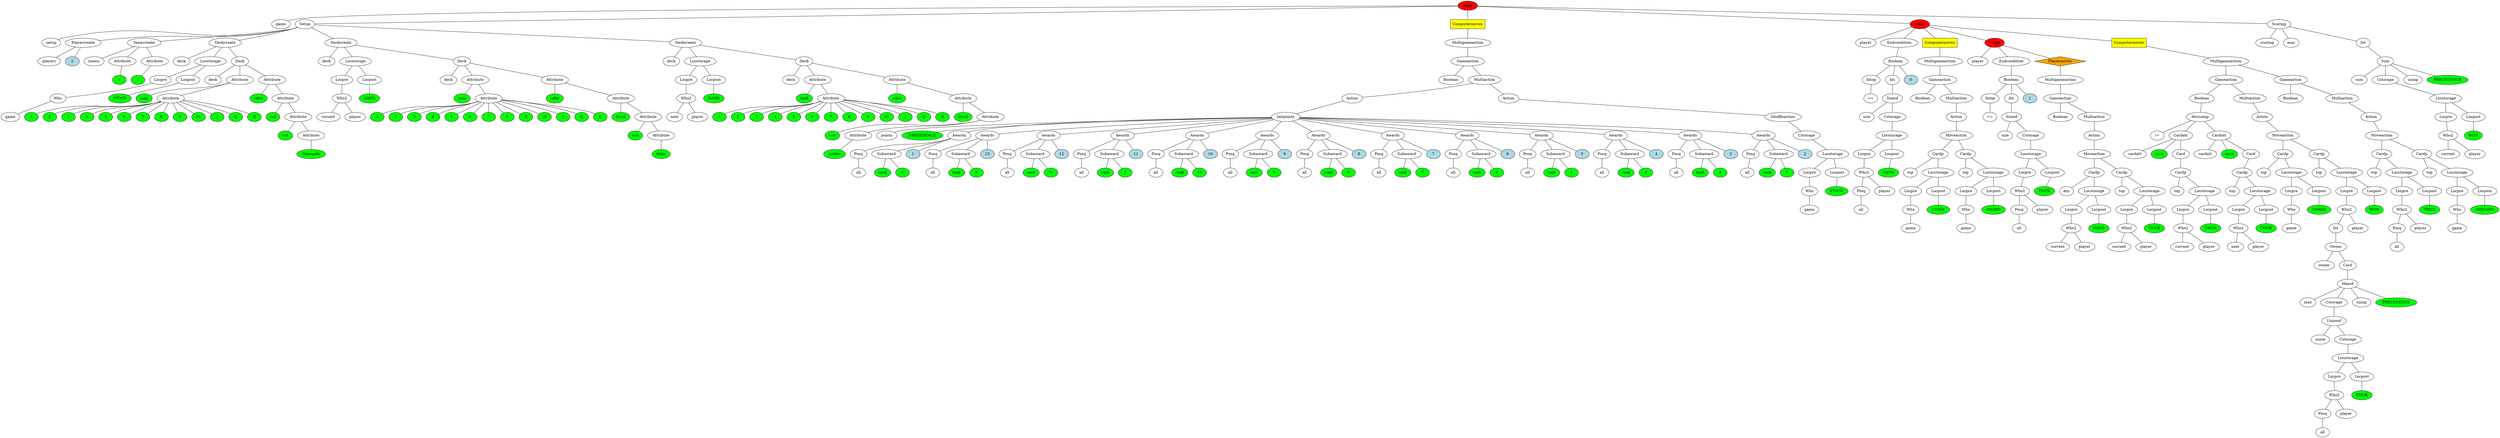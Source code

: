 graph tree{NODE0 [label="Stage" style=filled fillcolor="red"]
NODE0_1 [label="game"]
NODE0 -- NODE0_1
NODE0_2 [label="Setup" ]
NODE0_2_1 [label="setup"]
NODE0_2 -- NODE0_2_1
NODE0_2_2 [label="Playercreate" ]
NODE0_2_2_2 [label="players"]
NODE0_2_2 -- NODE0_2_2_2
NODE0_2_2_3 [label="2" style=filled fillcolor="lightblue"]
NODE0_2_2 -- NODE0_2_2_3
NODE0_2 -- NODE0_2_2
NODE0_2_4 [label="Teamcreate" ]
NODE0_2_4_1 [label="teams"]
NODE0_2_4 -- NODE0_2_4_1
NODE0_2_4_2 [label="Attribute" ]
NODE0_2_4_2_1 [fillcolor="green" style=filled label="0"]
NODE0_2_4_2 -- NODE0_2_4_2_1
NODE0_2_4 -- NODE0_2_4_2
NODE0_2_4_3 [label="Attribute" ]
NODE0_2_4_3_1 [fillcolor="green" style=filled label="1"]
NODE0_2_4_3 -- NODE0_2_4_3_1
NODE0_2_4 -- NODE0_2_4_3
NODE0_2 -- NODE0_2_4
NODE0_2_6 [label="Deckcreate" ]
NODE0_2_6_2 [label="deck"]
NODE0_2_6 -- NODE0_2_6_2
NODE0_2_6_3 [label="Locstorage" ]
NODE0_2_6_3_1 [label="Locpre" ]
NODE0_2_6_3_1_0 [label="Who" ]
NODE0_2_6_3_1_0_0 [label="game"]
NODE0_2_6_3_1_0 -- NODE0_2_6_3_1_0_0
NODE0_2_6_3_1 -- NODE0_2_6_3_1_0
NODE0_2_6_3 -- NODE0_2_6_3_1
NODE0_2_6_3_3 [label="Locpost" ]
NODE0_2_6_3_3_0 [fillcolor="green" style=filled label="STOCK"]
NODE0_2_6_3_3 -- NODE0_2_6_3_3_0
NODE0_2_6_3 -- NODE0_2_6_3_3
NODE0_2_6 -- NODE0_2_6_3
NODE0_2_6_4 [label="Deck" ]
NODE0_2_6_4_1 [label="deck"]
NODE0_2_6_4 -- NODE0_2_6_4_1
NODE0_2_6_4_2 [label="Attribute" ]
NODE0_2_6_4_2_1 [fillcolor="green" style=filled label="rank"]
NODE0_2_6_4_2 -- NODE0_2_6_4_2_1
NODE0_2_6_4_2_2 [label="Attribute" ]
NODE0_2_6_4_2_2_1 [fillcolor="green" style=filled label="A"]
NODE0_2_6_4_2_2 -- NODE0_2_6_4_2_2_1
NODE0_2_6_4_2_2_3 [fillcolor="green" style=filled label="2"]
NODE0_2_6_4_2_2 -- NODE0_2_6_4_2_2_3
NODE0_2_6_4_2_2_5 [fillcolor="green" style=filled label="3"]
NODE0_2_6_4_2_2 -- NODE0_2_6_4_2_2_5
NODE0_2_6_4_2_2_7 [fillcolor="green" style=filled label="4"]
NODE0_2_6_4_2_2 -- NODE0_2_6_4_2_2_7
NODE0_2_6_4_2_2_9 [fillcolor="green" style=filled label="5"]
NODE0_2_6_4_2_2 -- NODE0_2_6_4_2_2_9
NODE0_2_6_4_2_2_11 [fillcolor="green" style=filled label="6"]
NODE0_2_6_4_2_2 -- NODE0_2_6_4_2_2_11
NODE0_2_6_4_2_2_13 [fillcolor="green" style=filled label="7"]
NODE0_2_6_4_2_2 -- NODE0_2_6_4_2_2_13
NODE0_2_6_4_2_2_15 [fillcolor="green" style=filled label="8"]
NODE0_2_6_4_2_2 -- NODE0_2_6_4_2_2_15
NODE0_2_6_4_2_2_17 [fillcolor="green" style=filled label="9"]
NODE0_2_6_4_2_2 -- NODE0_2_6_4_2_2_17
NODE0_2_6_4_2_2_19 [fillcolor="green" style=filled label="10"]
NODE0_2_6_4_2_2 -- NODE0_2_6_4_2_2_19
NODE0_2_6_4_2_2_21 [fillcolor="green" style=filled label="J"]
NODE0_2_6_4_2_2 -- NODE0_2_6_4_2_2_21
NODE0_2_6_4_2_2_23 [fillcolor="green" style=filled label="Q"]
NODE0_2_6_4_2_2 -- NODE0_2_6_4_2_2_23
NODE0_2_6_4_2_2_25 [fillcolor="green" style=filled label="K"]
NODE0_2_6_4_2_2 -- NODE0_2_6_4_2_2_25
NODE0_2_6_4_2 -- NODE0_2_6_4_2_2
NODE0_2_6_4 -- NODE0_2_6_4_2
NODE0_2_6_4_3 [label="Attribute" ]
NODE0_2_6_4_3_1 [fillcolor="green" style=filled label="color"]
NODE0_2_6_4_3 -- NODE0_2_6_4_3_1
NODE0_2_6_4_3_2 [label="Attribute" ]
NODE0_2_6_4_3_2_1 [fillcolor="green" style=filled label="red"]
NODE0_2_6_4_3_2 -- NODE0_2_6_4_3_2_1
NODE0_2_6_4_3_2_2 [label="Attribute" ]
NODE0_2_6_4_3_2_2_1 [fillcolor="green" style=filled label="suit"]
NODE0_2_6_4_3_2_2 -- NODE0_2_6_4_3_2_2_1
NODE0_2_6_4_3_2_2_2 [label="Attribute" ]
NODE0_2_6_4_3_2_2_2_1 [fillcolor="green" style=filled label="diamonds"]
NODE0_2_6_4_3_2_2_2 -- NODE0_2_6_4_3_2_2_2_1
NODE0_2_6_4_3_2_2 -- NODE0_2_6_4_3_2_2_2
NODE0_2_6_4_3_2 -- NODE0_2_6_4_3_2_2
NODE0_2_6_4_3 -- NODE0_2_6_4_3_2
NODE0_2_6_4 -- NODE0_2_6_4_3
NODE0_2_6 -- NODE0_2_6_4
NODE0_2 -- NODE0_2_6
NODE0_2_7 [label="Deckcreate" ]
NODE0_2_7_2 [label="deck"]
NODE0_2_7 -- NODE0_2_7_2
NODE0_2_7_3 [label="Locstorage" ]
NODE0_2_7_3_1 [label="Locpre" ]
NODE0_2_7_3_1_0 [label="Who2" ]
NODE0_2_7_3_1_0_1 [label="current"]
NODE0_2_7_3_1_0 -- NODE0_2_7_3_1_0_1
NODE0_2_7_3_1_0_2 [label="player"]
NODE0_2_7_3_1_0 -- NODE0_2_7_3_1_0_2
NODE0_2_7_3_1 -- NODE0_2_7_3_1_0
NODE0_2_7_3 -- NODE0_2_7_3_1
NODE0_2_7_3_3 [label="Locpost" ]
NODE0_2_7_3_3_0 [fillcolor="green" style=filled label="HAND"]
NODE0_2_7_3_3 -- NODE0_2_7_3_3_0
NODE0_2_7_3 -- NODE0_2_7_3_3
NODE0_2_7 -- NODE0_2_7_3
NODE0_2_7_4 [label="Deck" ]
NODE0_2_7_4_1 [label="deck"]
NODE0_2_7_4 -- NODE0_2_7_4_1
NODE0_2_7_4_2 [label="Attribute" ]
NODE0_2_7_4_2_1 [fillcolor="green" style=filled label="rank"]
NODE0_2_7_4_2 -- NODE0_2_7_4_2_1
NODE0_2_7_4_2_2 [label="Attribute" ]
NODE0_2_7_4_2_2_1 [fillcolor="green" style=filled label="A"]
NODE0_2_7_4_2_2 -- NODE0_2_7_4_2_2_1
NODE0_2_7_4_2_2_3 [fillcolor="green" style=filled label="2"]
NODE0_2_7_4_2_2 -- NODE0_2_7_4_2_2_3
NODE0_2_7_4_2_2_5 [fillcolor="green" style=filled label="3"]
NODE0_2_7_4_2_2 -- NODE0_2_7_4_2_2_5
NODE0_2_7_4_2_2_7 [fillcolor="green" style=filled label="4"]
NODE0_2_7_4_2_2 -- NODE0_2_7_4_2_2_7
NODE0_2_7_4_2_2_9 [fillcolor="green" style=filled label="5"]
NODE0_2_7_4_2_2 -- NODE0_2_7_4_2_2_9
NODE0_2_7_4_2_2_11 [fillcolor="green" style=filled label="6"]
NODE0_2_7_4_2_2 -- NODE0_2_7_4_2_2_11
NODE0_2_7_4_2_2_13 [fillcolor="green" style=filled label="7"]
NODE0_2_7_4_2_2 -- NODE0_2_7_4_2_2_13
NODE0_2_7_4_2_2_15 [fillcolor="green" style=filled label="8"]
NODE0_2_7_4_2_2 -- NODE0_2_7_4_2_2_15
NODE0_2_7_4_2_2_17 [fillcolor="green" style=filled label="9"]
NODE0_2_7_4_2_2 -- NODE0_2_7_4_2_2_17
NODE0_2_7_4_2_2_19 [fillcolor="green" style=filled label="10"]
NODE0_2_7_4_2_2 -- NODE0_2_7_4_2_2_19
NODE0_2_7_4_2_2_21 [fillcolor="green" style=filled label="J"]
NODE0_2_7_4_2_2 -- NODE0_2_7_4_2_2_21
NODE0_2_7_4_2_2_23 [fillcolor="green" style=filled label="Q"]
NODE0_2_7_4_2_2 -- NODE0_2_7_4_2_2_23
NODE0_2_7_4_2_2_25 [fillcolor="green" style=filled label="K"]
NODE0_2_7_4_2_2 -- NODE0_2_7_4_2_2_25
NODE0_2_7_4_2 -- NODE0_2_7_4_2_2
NODE0_2_7_4 -- NODE0_2_7_4_2
NODE0_2_7_4_3 [label="Attribute" ]
NODE0_2_7_4_3_1 [fillcolor="green" style=filled label="color"]
NODE0_2_7_4_3 -- NODE0_2_7_4_3_1
NODE0_2_7_4_3_2 [label="Attribute" ]
NODE0_2_7_4_3_2_1 [fillcolor="green" style=filled label="black"]
NODE0_2_7_4_3_2 -- NODE0_2_7_4_3_2_1
NODE0_2_7_4_3_2_2 [label="Attribute" ]
NODE0_2_7_4_3_2_2_1 [fillcolor="green" style=filled label="suit"]
NODE0_2_7_4_3_2_2 -- NODE0_2_7_4_3_2_2_1
NODE0_2_7_4_3_2_2_2 [label="Attribute" ]
NODE0_2_7_4_3_2_2_2_1 [fillcolor="green" style=filled label="clubs"]
NODE0_2_7_4_3_2_2_2 -- NODE0_2_7_4_3_2_2_2_1
NODE0_2_7_4_3_2_2 -- NODE0_2_7_4_3_2_2_2
NODE0_2_7_4_3_2 -- NODE0_2_7_4_3_2_2
NODE0_2_7_4_3 -- NODE0_2_7_4_3_2
NODE0_2_7_4 -- NODE0_2_7_4_3
NODE0_2_7 -- NODE0_2_7_4
NODE0_2 -- NODE0_2_7
NODE0_2_8 [label="Deckcreate" ]
NODE0_2_8_2 [label="deck"]
NODE0_2_8 -- NODE0_2_8_2
NODE0_2_8_3 [label="Locstorage" ]
NODE0_2_8_3_1 [label="Locpre" ]
NODE0_2_8_3_1_0 [label="Who2" ]
NODE0_2_8_3_1_0_1 [label="next"]
NODE0_2_8_3_1_0 -- NODE0_2_8_3_1_0_1
NODE0_2_8_3_1_0_2 [label="player"]
NODE0_2_8_3_1_0 -- NODE0_2_8_3_1_0_2
NODE0_2_8_3_1 -- NODE0_2_8_3_1_0
NODE0_2_8_3 -- NODE0_2_8_3_1
NODE0_2_8_3_3 [label="Locpost" ]
NODE0_2_8_3_3_0 [fillcolor="green" style=filled label="HAND"]
NODE0_2_8_3_3 -- NODE0_2_8_3_3_0
NODE0_2_8_3 -- NODE0_2_8_3_3
NODE0_2_8 -- NODE0_2_8_3
NODE0_2_8_4 [label="Deck" ]
NODE0_2_8_4_1 [label="deck"]
NODE0_2_8_4 -- NODE0_2_8_4_1
NODE0_2_8_4_2 [label="Attribute" ]
NODE0_2_8_4_2_1 [fillcolor="green" style=filled label="rank"]
NODE0_2_8_4_2 -- NODE0_2_8_4_2_1
NODE0_2_8_4_2_2 [label="Attribute" ]
NODE0_2_8_4_2_2_1 [fillcolor="green" style=filled label="A"]
NODE0_2_8_4_2_2 -- NODE0_2_8_4_2_2_1
NODE0_2_8_4_2_2_3 [fillcolor="green" style=filled label="2"]
NODE0_2_8_4_2_2 -- NODE0_2_8_4_2_2_3
NODE0_2_8_4_2_2_5 [fillcolor="green" style=filled label="3"]
NODE0_2_8_4_2_2 -- NODE0_2_8_4_2_2_5
NODE0_2_8_4_2_2_7 [fillcolor="green" style=filled label="4"]
NODE0_2_8_4_2_2 -- NODE0_2_8_4_2_2_7
NODE0_2_8_4_2_2_9 [fillcolor="green" style=filled label="5"]
NODE0_2_8_4_2_2 -- NODE0_2_8_4_2_2_9
NODE0_2_8_4_2_2_11 [fillcolor="green" style=filled label="6"]
NODE0_2_8_4_2_2 -- NODE0_2_8_4_2_2_11
NODE0_2_8_4_2_2_13 [fillcolor="green" style=filled label="7"]
NODE0_2_8_4_2_2 -- NODE0_2_8_4_2_2_13
NODE0_2_8_4_2_2_15 [fillcolor="green" style=filled label="8"]
NODE0_2_8_4_2_2 -- NODE0_2_8_4_2_2_15
NODE0_2_8_4_2_2_17 [fillcolor="green" style=filled label="9"]
NODE0_2_8_4_2_2 -- NODE0_2_8_4_2_2_17
NODE0_2_8_4_2_2_19 [fillcolor="green" style=filled label="10"]
NODE0_2_8_4_2_2 -- NODE0_2_8_4_2_2_19
NODE0_2_8_4_2_2_21 [fillcolor="green" style=filled label="J"]
NODE0_2_8_4_2_2 -- NODE0_2_8_4_2_2_21
NODE0_2_8_4_2_2_23 [fillcolor="green" style=filled label="Q"]
NODE0_2_8_4_2_2 -- NODE0_2_8_4_2_2_23
NODE0_2_8_4_2_2_25 [fillcolor="green" style=filled label="K"]
NODE0_2_8_4_2_2 -- NODE0_2_8_4_2_2_25
NODE0_2_8_4_2 -- NODE0_2_8_4_2_2
NODE0_2_8_4 -- NODE0_2_8_4_2
NODE0_2_8_4_3 [label="Attribute" ]
NODE0_2_8_4_3_1 [fillcolor="green" style=filled label="color"]
NODE0_2_8_4_3 -- NODE0_2_8_4_3_1
NODE0_2_8_4_3_2 [label="Attribute" ]
NODE0_2_8_4_3_2_1 [fillcolor="green" style=filled label="black"]
NODE0_2_8_4_3_2 -- NODE0_2_8_4_3_2_1
NODE0_2_8_4_3_2_2 [label="Attribute" ]
NODE0_2_8_4_3_2_2_1 [fillcolor="green" style=filled label="suit"]
NODE0_2_8_4_3_2_2 -- NODE0_2_8_4_3_2_2_1
NODE0_2_8_4_3_2_2_2 [label="Attribute" ]
NODE0_2_8_4_3_2_2_2_1 [fillcolor="green" style=filled label="spades"]
NODE0_2_8_4_3_2_2_2 -- NODE0_2_8_4_3_2_2_2_1
NODE0_2_8_4_3_2_2 -- NODE0_2_8_4_3_2_2_2
NODE0_2_8_4_3_2 -- NODE0_2_8_4_3_2_2
NODE0_2_8_4_3 -- NODE0_2_8_4_3_2
NODE0_2_8_4 -- NODE0_2_8_4_3
NODE0_2_8 -- NODE0_2_8_4
NODE0_2 -- NODE0_2_8
NODE0 -- NODE0_2
NODE0_3 [label="Computermoves"  style=filled shape=box fillcolor="yellow"]
NODE0_3_2 [label="Multigameaction" ]
NODE0_3_2_0 [label="Gameaction" ]
NODE0_3_2_0_1 [label="Boolean" ]
NODE0_3_2_0 -- NODE0_3_2_0_1
NODE0_3_2_0_2 [label="Multiaction" ]
NODE0_3_2_0_2_0 [label="Action" ]
NODE0_3_2_0_2_0_1 [label="Initpoints" ]
NODE0_3_2_0_2_0_1_1 [label="points"]
NODE0_3_2_0_2_0_1 -- NODE0_3_2_0_2_0_1_1
NODE0_3_2_0_2_0_1_2 [fillcolor="green" style=filled label="PRECEDENCE"]
NODE0_3_2_0_2_0_1 -- NODE0_3_2_0_2_0_1_2
NODE0_3_2_0_2_0_1_4 [label="Awards" ]
NODE0_3_2_0_2_0_1_4_1 [label="Posq" ]
NODE0_3_2_0_2_0_1_4_1_0 [label="all"]
NODE0_3_2_0_2_0_1_4_1 -- NODE0_3_2_0_2_0_1_4_1_0
NODE0_3_2_0_2_0_1_4 -- NODE0_3_2_0_2_0_1_4_1
NODE0_3_2_0_2_0_1_4_2 [label="Subaward" ]
NODE0_3_2_0_2_0_1_4_2_1 [fillcolor="green" style=filled label="rank"]
NODE0_3_2_0_2_0_1_4_2 -- NODE0_3_2_0_2_0_1_4_2_1
NODE0_3_2_0_2_0_1_4_2_3 [fillcolor="green" style=filled label="A"]
NODE0_3_2_0_2_0_1_4_2 -- NODE0_3_2_0_2_0_1_4_2_3
NODE0_3_2_0_2_0_1_4 -- NODE0_3_2_0_2_0_1_4_2
NODE0_3_2_0_2_0_1_4_3 [label="1" style=filled fillcolor="lightblue"]
NODE0_3_2_0_2_0_1_4 -- NODE0_3_2_0_2_0_1_4_3
NODE0_3_2_0_2_0_1 -- NODE0_3_2_0_2_0_1_4
NODE0_3_2_0_2_0_1_5 [label="Awards" ]
NODE0_3_2_0_2_0_1_5_1 [label="Posq" ]
NODE0_3_2_0_2_0_1_5_1_0 [label="all"]
NODE0_3_2_0_2_0_1_5_1 -- NODE0_3_2_0_2_0_1_5_1_0
NODE0_3_2_0_2_0_1_5 -- NODE0_3_2_0_2_0_1_5_1
NODE0_3_2_0_2_0_1_5_2 [label="Subaward" ]
NODE0_3_2_0_2_0_1_5_2_1 [fillcolor="green" style=filled label="rank"]
NODE0_3_2_0_2_0_1_5_2 -- NODE0_3_2_0_2_0_1_5_2_1
NODE0_3_2_0_2_0_1_5_2_3 [fillcolor="green" style=filled label="K"]
NODE0_3_2_0_2_0_1_5_2 -- NODE0_3_2_0_2_0_1_5_2_3
NODE0_3_2_0_2_0_1_5 -- NODE0_3_2_0_2_0_1_5_2
NODE0_3_2_0_2_0_1_5_3 [label="13" style=filled fillcolor="lightblue"]
NODE0_3_2_0_2_0_1_5 -- NODE0_3_2_0_2_0_1_5_3
NODE0_3_2_0_2_0_1 -- NODE0_3_2_0_2_0_1_5
NODE0_3_2_0_2_0_1_6 [label="Awards" ]
NODE0_3_2_0_2_0_1_6_1 [label="Posq" ]
NODE0_3_2_0_2_0_1_6_1_0 [label="all"]
NODE0_3_2_0_2_0_1_6_1 -- NODE0_3_2_0_2_0_1_6_1_0
NODE0_3_2_0_2_0_1_6 -- NODE0_3_2_0_2_0_1_6_1
NODE0_3_2_0_2_0_1_6_2 [label="Subaward" ]
NODE0_3_2_0_2_0_1_6_2_1 [fillcolor="green" style=filled label="rank"]
NODE0_3_2_0_2_0_1_6_2 -- NODE0_3_2_0_2_0_1_6_2_1
NODE0_3_2_0_2_0_1_6_2_3 [fillcolor="green" style=filled label="Q"]
NODE0_3_2_0_2_0_1_6_2 -- NODE0_3_2_0_2_0_1_6_2_3
NODE0_3_2_0_2_0_1_6 -- NODE0_3_2_0_2_0_1_6_2
NODE0_3_2_0_2_0_1_6_3 [label="12" style=filled fillcolor="lightblue"]
NODE0_3_2_0_2_0_1_6 -- NODE0_3_2_0_2_0_1_6_3
NODE0_3_2_0_2_0_1 -- NODE0_3_2_0_2_0_1_6
NODE0_3_2_0_2_0_1_7 [label="Awards" ]
NODE0_3_2_0_2_0_1_7_1 [label="Posq" ]
NODE0_3_2_0_2_0_1_7_1_0 [label="all"]
NODE0_3_2_0_2_0_1_7_1 -- NODE0_3_2_0_2_0_1_7_1_0
NODE0_3_2_0_2_0_1_7 -- NODE0_3_2_0_2_0_1_7_1
NODE0_3_2_0_2_0_1_7_2 [label="Subaward" ]
NODE0_3_2_0_2_0_1_7_2_1 [fillcolor="green" style=filled label="rank"]
NODE0_3_2_0_2_0_1_7_2 -- NODE0_3_2_0_2_0_1_7_2_1
NODE0_3_2_0_2_0_1_7_2_3 [fillcolor="green" style=filled label="J"]
NODE0_3_2_0_2_0_1_7_2 -- NODE0_3_2_0_2_0_1_7_2_3
NODE0_3_2_0_2_0_1_7 -- NODE0_3_2_0_2_0_1_7_2
NODE0_3_2_0_2_0_1_7_3 [label="11" style=filled fillcolor="lightblue"]
NODE0_3_2_0_2_0_1_7 -- NODE0_3_2_0_2_0_1_7_3
NODE0_3_2_0_2_0_1 -- NODE0_3_2_0_2_0_1_7
NODE0_3_2_0_2_0_1_8 [label="Awards" ]
NODE0_3_2_0_2_0_1_8_1 [label="Posq" ]
NODE0_3_2_0_2_0_1_8_1_0 [label="all"]
NODE0_3_2_0_2_0_1_8_1 -- NODE0_3_2_0_2_0_1_8_1_0
NODE0_3_2_0_2_0_1_8 -- NODE0_3_2_0_2_0_1_8_1
NODE0_3_2_0_2_0_1_8_2 [label="Subaward" ]
NODE0_3_2_0_2_0_1_8_2_1 [fillcolor="green" style=filled label="rank"]
NODE0_3_2_0_2_0_1_8_2 -- NODE0_3_2_0_2_0_1_8_2_1
NODE0_3_2_0_2_0_1_8_2_3 [fillcolor="green" style=filled label="10"]
NODE0_3_2_0_2_0_1_8_2 -- NODE0_3_2_0_2_0_1_8_2_3
NODE0_3_2_0_2_0_1_8 -- NODE0_3_2_0_2_0_1_8_2
NODE0_3_2_0_2_0_1_8_3 [label="10" style=filled fillcolor="lightblue"]
NODE0_3_2_0_2_0_1_8 -- NODE0_3_2_0_2_0_1_8_3
NODE0_3_2_0_2_0_1 -- NODE0_3_2_0_2_0_1_8
NODE0_3_2_0_2_0_1_9 [label="Awards" ]
NODE0_3_2_0_2_0_1_9_1 [label="Posq" ]
NODE0_3_2_0_2_0_1_9_1_0 [label="all"]
NODE0_3_2_0_2_0_1_9_1 -- NODE0_3_2_0_2_0_1_9_1_0
NODE0_3_2_0_2_0_1_9 -- NODE0_3_2_0_2_0_1_9_1
NODE0_3_2_0_2_0_1_9_2 [label="Subaward" ]
NODE0_3_2_0_2_0_1_9_2_1 [fillcolor="green" style=filled label="rank"]
NODE0_3_2_0_2_0_1_9_2 -- NODE0_3_2_0_2_0_1_9_2_1
NODE0_3_2_0_2_0_1_9_2_3 [fillcolor="green" style=filled label="9"]
NODE0_3_2_0_2_0_1_9_2 -- NODE0_3_2_0_2_0_1_9_2_3
NODE0_3_2_0_2_0_1_9 -- NODE0_3_2_0_2_0_1_9_2
NODE0_3_2_0_2_0_1_9_3 [label="9" style=filled fillcolor="lightblue"]
NODE0_3_2_0_2_0_1_9 -- NODE0_3_2_0_2_0_1_9_3
NODE0_3_2_0_2_0_1 -- NODE0_3_2_0_2_0_1_9
NODE0_3_2_0_2_0_1_10 [label="Awards" ]
NODE0_3_2_0_2_0_1_10_1 [label="Posq" ]
NODE0_3_2_0_2_0_1_10_1_0 [label="all"]
NODE0_3_2_0_2_0_1_10_1 -- NODE0_3_2_0_2_0_1_10_1_0
NODE0_3_2_0_2_0_1_10 -- NODE0_3_2_0_2_0_1_10_1
NODE0_3_2_0_2_0_1_10_2 [label="Subaward" ]
NODE0_3_2_0_2_0_1_10_2_1 [fillcolor="green" style=filled label="rank"]
NODE0_3_2_0_2_0_1_10_2 -- NODE0_3_2_0_2_0_1_10_2_1
NODE0_3_2_0_2_0_1_10_2_3 [fillcolor="green" style=filled label="8"]
NODE0_3_2_0_2_0_1_10_2 -- NODE0_3_2_0_2_0_1_10_2_3
NODE0_3_2_0_2_0_1_10 -- NODE0_3_2_0_2_0_1_10_2
NODE0_3_2_0_2_0_1_10_3 [label="8" style=filled fillcolor="lightblue"]
NODE0_3_2_0_2_0_1_10 -- NODE0_3_2_0_2_0_1_10_3
NODE0_3_2_0_2_0_1 -- NODE0_3_2_0_2_0_1_10
NODE0_3_2_0_2_0_1_11 [label="Awards" ]
NODE0_3_2_0_2_0_1_11_1 [label="Posq" ]
NODE0_3_2_0_2_0_1_11_1_0 [label="all"]
NODE0_3_2_0_2_0_1_11_1 -- NODE0_3_2_0_2_0_1_11_1_0
NODE0_3_2_0_2_0_1_11 -- NODE0_3_2_0_2_0_1_11_1
NODE0_3_2_0_2_0_1_11_2 [label="Subaward" ]
NODE0_3_2_0_2_0_1_11_2_1 [fillcolor="green" style=filled label="rank"]
NODE0_3_2_0_2_0_1_11_2 -- NODE0_3_2_0_2_0_1_11_2_1
NODE0_3_2_0_2_0_1_11_2_3 [fillcolor="green" style=filled label="7"]
NODE0_3_2_0_2_0_1_11_2 -- NODE0_3_2_0_2_0_1_11_2_3
NODE0_3_2_0_2_0_1_11 -- NODE0_3_2_0_2_0_1_11_2
NODE0_3_2_0_2_0_1_11_3 [label="7" style=filled fillcolor="lightblue"]
NODE0_3_2_0_2_0_1_11 -- NODE0_3_2_0_2_0_1_11_3
NODE0_3_2_0_2_0_1 -- NODE0_3_2_0_2_0_1_11
NODE0_3_2_0_2_0_1_12 [label="Awards" ]
NODE0_3_2_0_2_0_1_12_1 [label="Posq" ]
NODE0_3_2_0_2_0_1_12_1_0 [label="all"]
NODE0_3_2_0_2_0_1_12_1 -- NODE0_3_2_0_2_0_1_12_1_0
NODE0_3_2_0_2_0_1_12 -- NODE0_3_2_0_2_0_1_12_1
NODE0_3_2_0_2_0_1_12_2 [label="Subaward" ]
NODE0_3_2_0_2_0_1_12_2_1 [fillcolor="green" style=filled label="rank"]
NODE0_3_2_0_2_0_1_12_2 -- NODE0_3_2_0_2_0_1_12_2_1
NODE0_3_2_0_2_0_1_12_2_3 [fillcolor="green" style=filled label="6"]
NODE0_3_2_0_2_0_1_12_2 -- NODE0_3_2_0_2_0_1_12_2_3
NODE0_3_2_0_2_0_1_12 -- NODE0_3_2_0_2_0_1_12_2
NODE0_3_2_0_2_0_1_12_3 [label="6" style=filled fillcolor="lightblue"]
NODE0_3_2_0_2_0_1_12 -- NODE0_3_2_0_2_0_1_12_3
NODE0_3_2_0_2_0_1 -- NODE0_3_2_0_2_0_1_12
NODE0_3_2_0_2_0_1_13 [label="Awards" ]
NODE0_3_2_0_2_0_1_13_1 [label="Posq" ]
NODE0_3_2_0_2_0_1_13_1_0 [label="all"]
NODE0_3_2_0_2_0_1_13_1 -- NODE0_3_2_0_2_0_1_13_1_0
NODE0_3_2_0_2_0_1_13 -- NODE0_3_2_0_2_0_1_13_1
NODE0_3_2_0_2_0_1_13_2 [label="Subaward" ]
NODE0_3_2_0_2_0_1_13_2_1 [fillcolor="green" style=filled label="rank"]
NODE0_3_2_0_2_0_1_13_2 -- NODE0_3_2_0_2_0_1_13_2_1
NODE0_3_2_0_2_0_1_13_2_3 [fillcolor="green" style=filled label="5"]
NODE0_3_2_0_2_0_1_13_2 -- NODE0_3_2_0_2_0_1_13_2_3
NODE0_3_2_0_2_0_1_13 -- NODE0_3_2_0_2_0_1_13_2
NODE0_3_2_0_2_0_1_13_3 [label="5" style=filled fillcolor="lightblue"]
NODE0_3_2_0_2_0_1_13 -- NODE0_3_2_0_2_0_1_13_3
NODE0_3_2_0_2_0_1 -- NODE0_3_2_0_2_0_1_13
NODE0_3_2_0_2_0_1_14 [label="Awards" ]
NODE0_3_2_0_2_0_1_14_1 [label="Posq" ]
NODE0_3_2_0_2_0_1_14_1_0 [label="all"]
NODE0_3_2_0_2_0_1_14_1 -- NODE0_3_2_0_2_0_1_14_1_0
NODE0_3_2_0_2_0_1_14 -- NODE0_3_2_0_2_0_1_14_1
NODE0_3_2_0_2_0_1_14_2 [label="Subaward" ]
NODE0_3_2_0_2_0_1_14_2_1 [fillcolor="green" style=filled label="rank"]
NODE0_3_2_0_2_0_1_14_2 -- NODE0_3_2_0_2_0_1_14_2_1
NODE0_3_2_0_2_0_1_14_2_3 [fillcolor="green" style=filled label="4"]
NODE0_3_2_0_2_0_1_14_2 -- NODE0_3_2_0_2_0_1_14_2_3
NODE0_3_2_0_2_0_1_14 -- NODE0_3_2_0_2_0_1_14_2
NODE0_3_2_0_2_0_1_14_3 [label="4" style=filled fillcolor="lightblue"]
NODE0_3_2_0_2_0_1_14 -- NODE0_3_2_0_2_0_1_14_3
NODE0_3_2_0_2_0_1 -- NODE0_3_2_0_2_0_1_14
NODE0_3_2_0_2_0_1_15 [label="Awards" ]
NODE0_3_2_0_2_0_1_15_1 [label="Posq" ]
NODE0_3_2_0_2_0_1_15_1_0 [label="all"]
NODE0_3_2_0_2_0_1_15_1 -- NODE0_3_2_0_2_0_1_15_1_0
NODE0_3_2_0_2_0_1_15 -- NODE0_3_2_0_2_0_1_15_1
NODE0_3_2_0_2_0_1_15_2 [label="Subaward" ]
NODE0_3_2_0_2_0_1_15_2_1 [fillcolor="green" style=filled label="rank"]
NODE0_3_2_0_2_0_1_15_2 -- NODE0_3_2_0_2_0_1_15_2_1
NODE0_3_2_0_2_0_1_15_2_3 [fillcolor="green" style=filled label="3"]
NODE0_3_2_0_2_0_1_15_2 -- NODE0_3_2_0_2_0_1_15_2_3
NODE0_3_2_0_2_0_1_15 -- NODE0_3_2_0_2_0_1_15_2
NODE0_3_2_0_2_0_1_15_3 [label="3" style=filled fillcolor="lightblue"]
NODE0_3_2_0_2_0_1_15 -- NODE0_3_2_0_2_0_1_15_3
NODE0_3_2_0_2_0_1 -- NODE0_3_2_0_2_0_1_15
NODE0_3_2_0_2_0_1_16 [label="Awards" ]
NODE0_3_2_0_2_0_1_16_1 [label="Posq" ]
NODE0_3_2_0_2_0_1_16_1_0 [label="all"]
NODE0_3_2_0_2_0_1_16_1 -- NODE0_3_2_0_2_0_1_16_1_0
NODE0_3_2_0_2_0_1_16 -- NODE0_3_2_0_2_0_1_16_1
NODE0_3_2_0_2_0_1_16_2 [label="Subaward" ]
NODE0_3_2_0_2_0_1_16_2_1 [fillcolor="green" style=filled label="rank"]
NODE0_3_2_0_2_0_1_16_2 -- NODE0_3_2_0_2_0_1_16_2_1
NODE0_3_2_0_2_0_1_16_2_3 [fillcolor="green" style=filled label="2"]
NODE0_3_2_0_2_0_1_16_2 -- NODE0_3_2_0_2_0_1_16_2_3
NODE0_3_2_0_2_0_1_16 -- NODE0_3_2_0_2_0_1_16_2
NODE0_3_2_0_2_0_1_16_3 [label="2" style=filled fillcolor="lightblue"]
NODE0_3_2_0_2_0_1_16 -- NODE0_3_2_0_2_0_1_16_3
NODE0_3_2_0_2_0_1 -- NODE0_3_2_0_2_0_1_16
NODE0_3_2_0_2_0 -- NODE0_3_2_0_2_0_1
NODE0_3_2_0_2 -- NODE0_3_2_0_2_0
NODE0_3_2_0_2_1 [label="Action" ]
NODE0_3_2_0_2_1_1 [label="Shuffleaction" ]
NODE0_3_2_0_2_1_1_1 [label="Cstorage" ]
NODE0_3_2_0_2_1_1_1_0 [label="Locstorage" ]
NODE0_3_2_0_2_1_1_1_0_1 [label="Locpre" ]
NODE0_3_2_0_2_1_1_1_0_1_0 [label="Who" ]
NODE0_3_2_0_2_1_1_1_0_1_0_0 [label="game"]
NODE0_3_2_0_2_1_1_1_0_1_0 -- NODE0_3_2_0_2_1_1_1_0_1_0_0
NODE0_3_2_0_2_1_1_1_0_1 -- NODE0_3_2_0_2_1_1_1_0_1_0
NODE0_3_2_0_2_1_1_1_0 -- NODE0_3_2_0_2_1_1_1_0_1
NODE0_3_2_0_2_1_1_1_0_3 [label="Locpost" ]
NODE0_3_2_0_2_1_1_1_0_3_0 [fillcolor="green" style=filled label="STOCK"]
NODE0_3_2_0_2_1_1_1_0_3 -- NODE0_3_2_0_2_1_1_1_0_3_0
NODE0_3_2_0_2_1_1_1_0 -- NODE0_3_2_0_2_1_1_1_0_3
NODE0_3_2_0_2_1_1_1 -- NODE0_3_2_0_2_1_1_1_0
NODE0_3_2_0_2_1_1 -- NODE0_3_2_0_2_1_1_1
NODE0_3_2_0_2_1 -- NODE0_3_2_0_2_1_1
NODE0_3_2_0_2 -- NODE0_3_2_0_2_1
NODE0_3_2_0 -- NODE0_3_2_0_2
NODE0_3_2 -- NODE0_3_2_0
NODE0_3 -- NODE0_3_2
NODE0 -- NODE0_3
NODE0_4 [label="Stage"  style=filled fillcolor="red"]
NODE0_4_2 [label="player"]
NODE0_4 -- NODE0_4_2
NODE0_4_3 [label="Endcondition" ]
NODE0_4_3_2 [label="Boolean" ]
NODE0_4_3_2_1 [label="Intop" ]
NODE0_4_3_2_1_0 [label="=="]
NODE0_4_3_2_1 -- NODE0_4_3_2_1_0
NODE0_4_3_2 -- NODE0_4_3_2_1
NODE0_4_3_2_2 [label="Int" ]
NODE0_4_3_2_2_0 [label="Sizeof" ]
NODE0_4_3_2_2_0_1 [label="size"]
NODE0_4_3_2_2_0 -- NODE0_4_3_2_2_0_1
NODE0_4_3_2_2_0_2 [label="Cstorage" ]
NODE0_4_3_2_2_0_2_0 [label="Locstorage" ]
NODE0_4_3_2_2_0_2_0_1 [label="Locpre" ]
NODE0_4_3_2_2_0_2_0_1_0 [label="Who2" ]
NODE0_4_3_2_2_0_2_0_1_0_1 [label="Posq" ]
NODE0_4_3_2_2_0_2_0_1_0_1_0 [label="all"]
NODE0_4_3_2_2_0_2_0_1_0_1 -- NODE0_4_3_2_2_0_2_0_1_0_1_0
NODE0_4_3_2_2_0_2_0_1_0 -- NODE0_4_3_2_2_0_2_0_1_0_1
NODE0_4_3_2_2_0_2_0_1_0_2 [label="player"]
NODE0_4_3_2_2_0_2_0_1_0 -- NODE0_4_3_2_2_0_2_0_1_0_2
NODE0_4_3_2_2_0_2_0_1 -- NODE0_4_3_2_2_0_2_0_1_0
NODE0_4_3_2_2_0_2_0 -- NODE0_4_3_2_2_0_2_0_1
NODE0_4_3_2_2_0_2_0_3 [label="Locpost" ]
NODE0_4_3_2_2_0_2_0_3_0 [fillcolor="green" style=filled label="HAND"]
NODE0_4_3_2_2_0_2_0_3 -- NODE0_4_3_2_2_0_2_0_3_0
NODE0_4_3_2_2_0_2_0 -- NODE0_4_3_2_2_0_2_0_3
NODE0_4_3_2_2_0_2 -- NODE0_4_3_2_2_0_2_0
NODE0_4_3_2_2_0 -- NODE0_4_3_2_2_0_2
NODE0_4_3_2_2 -- NODE0_4_3_2_2_0
NODE0_4_3_2 -- NODE0_4_3_2_2
NODE0_4_3_2_3 [label="0" style=filled fillcolor="lightblue"]
NODE0_4_3_2 -- NODE0_4_3_2_3
NODE0_4_3 -- NODE0_4_3_2
NODE0_4 -- NODE0_4_3
NODE0_4_4 [label="Computermoves"  style=filled shape=box fillcolor="yellow"]
NODE0_4_4_2 [label="Multigameaction" ]
NODE0_4_4_2_0 [label="Gameaction" ]
NODE0_4_4_2_0_1 [label="Boolean" ]
NODE0_4_4_2_0 -- NODE0_4_4_2_0_1
NODE0_4_4_2_0_2 [label="Multiaction" ]
NODE0_4_4_2_0_2_0 [label="Action" ]
NODE0_4_4_2_0_2_0_1 [label="Moveaction" ]
NODE0_4_4_2_0_2_0_1_1 [label="Cardp" ]
NODE0_4_4_2_0_2_0_1_1_1 [label="top"]
NODE0_4_4_2_0_2_0_1_1 -- NODE0_4_4_2_0_2_0_1_1_1
NODE0_4_4_2_0_2_0_1_1_2 [label="Locstorage" ]
NODE0_4_4_2_0_2_0_1_1_2_1 [label="Locpre" ]
NODE0_4_4_2_0_2_0_1_1_2_1_0 [label="Who" ]
NODE0_4_4_2_0_2_0_1_1_2_1_0_0 [label="game"]
NODE0_4_4_2_0_2_0_1_1_2_1_0 -- NODE0_4_4_2_0_2_0_1_1_2_1_0_0
NODE0_4_4_2_0_2_0_1_1_2_1 -- NODE0_4_4_2_0_2_0_1_1_2_1_0
NODE0_4_4_2_0_2_0_1_1_2 -- NODE0_4_4_2_0_2_0_1_1_2_1
NODE0_4_4_2_0_2_0_1_1_2_3 [label="Locpost" ]
NODE0_4_4_2_0_2_0_1_1_2_3_0 [fillcolor="green" style=filled label="STOCK"]
NODE0_4_4_2_0_2_0_1_1_2_3 -- NODE0_4_4_2_0_2_0_1_1_2_3_0
NODE0_4_4_2_0_2_0_1_1_2 -- NODE0_4_4_2_0_2_0_1_1_2_3
NODE0_4_4_2_0_2_0_1_1 -- NODE0_4_4_2_0_2_0_1_1_2
NODE0_4_4_2_0_2_0_1 -- NODE0_4_4_2_0_2_0_1_1
NODE0_4_4_2_0_2_0_1_2 [label="Cardp" ]
NODE0_4_4_2_0_2_0_1_2_1 [label="top"]
NODE0_4_4_2_0_2_0_1_2 -- NODE0_4_4_2_0_2_0_1_2_1
NODE0_4_4_2_0_2_0_1_2_2 [label="Locstorage" ]
NODE0_4_4_2_0_2_0_1_2_2_1 [label="Locpre" ]
NODE0_4_4_2_0_2_0_1_2_2_1_0 [label="Who" ]
NODE0_4_4_2_0_2_0_1_2_2_1_0_0 [label="game"]
NODE0_4_4_2_0_2_0_1_2_2_1_0 -- NODE0_4_4_2_0_2_0_1_2_2_1_0_0
NODE0_4_4_2_0_2_0_1_2_2_1 -- NODE0_4_4_2_0_2_0_1_2_2_1_0
NODE0_4_4_2_0_2_0_1_2_2 -- NODE0_4_4_2_0_2_0_1_2_2_1
NODE0_4_4_2_0_2_0_1_2_2_3 [label="Locpost" ]
NODE0_4_4_2_0_2_0_1_2_2_3_0 [fillcolor="green" style=filled label="AWARD"]
NODE0_4_4_2_0_2_0_1_2_2_3 -- NODE0_4_4_2_0_2_0_1_2_2_3_0
NODE0_4_4_2_0_2_0_1_2_2 -- NODE0_4_4_2_0_2_0_1_2_2_3
NODE0_4_4_2_0_2_0_1_2 -- NODE0_4_4_2_0_2_0_1_2_2
NODE0_4_4_2_0_2_0_1 -- NODE0_4_4_2_0_2_0_1_2
NODE0_4_4_2_0_2_0 -- NODE0_4_4_2_0_2_0_1
NODE0_4_4_2_0_2 -- NODE0_4_4_2_0_2_0
NODE0_4_4_2_0 -- NODE0_4_4_2_0_2
NODE0_4_4_2 -- NODE0_4_4_2_0
NODE0_4_4 -- NODE0_4_4_2
NODE0_4 -- NODE0_4_4
NODE0_4_5 [label="Stage"  style=filled fillcolor="red"]
NODE0_4_5_2 [label="player"]
NODE0_4_5 -- NODE0_4_5_2
NODE0_4_5_3 [label="Endcondition" ]
NODE0_4_5_3_2 [label="Boolean" ]
NODE0_4_5_3_2_1 [label="Intop" ]
NODE0_4_5_3_2_1_0 [label="=="]
NODE0_4_5_3_2_1 -- NODE0_4_5_3_2_1_0
NODE0_4_5_3_2 -- NODE0_4_5_3_2_1
NODE0_4_5_3_2_2 [label="Int" ]
NODE0_4_5_3_2_2_0 [label="Sizeof" ]
NODE0_4_5_3_2_2_0_1 [label="size"]
NODE0_4_5_3_2_2_0 -- NODE0_4_5_3_2_2_0_1
NODE0_4_5_3_2_2_0_2 [label="Cstorage" ]
NODE0_4_5_3_2_2_0_2_0 [label="Locstorage" ]
NODE0_4_5_3_2_2_0_2_0_1 [label="Locpre" ]
NODE0_4_5_3_2_2_0_2_0_1_0 [label="Who2" ]
NODE0_4_5_3_2_2_0_2_0_1_0_1 [label="Posq" ]
NODE0_4_5_3_2_2_0_2_0_1_0_1_0 [label="all"]
NODE0_4_5_3_2_2_0_2_0_1_0_1 -- NODE0_4_5_3_2_2_0_2_0_1_0_1_0
NODE0_4_5_3_2_2_0_2_0_1_0 -- NODE0_4_5_3_2_2_0_2_0_1_0_1
NODE0_4_5_3_2_2_0_2_0_1_0_2 [label="player"]
NODE0_4_5_3_2_2_0_2_0_1_0 -- NODE0_4_5_3_2_2_0_2_0_1_0_2
NODE0_4_5_3_2_2_0_2_0_1 -- NODE0_4_5_3_2_2_0_2_0_1_0
NODE0_4_5_3_2_2_0_2_0 -- NODE0_4_5_3_2_2_0_2_0_1
NODE0_4_5_3_2_2_0_2_0_3 [label="Locpost" ]
NODE0_4_5_3_2_2_0_2_0_3_0 [fillcolor="green" style=filled label="TRICK"]
NODE0_4_5_3_2_2_0_2_0_3 -- NODE0_4_5_3_2_2_0_2_0_3_0
NODE0_4_5_3_2_2_0_2_0 -- NODE0_4_5_3_2_2_0_2_0_3
NODE0_4_5_3_2_2_0_2 -- NODE0_4_5_3_2_2_0_2_0
NODE0_4_5_3_2_2_0 -- NODE0_4_5_3_2_2_0_2
NODE0_4_5_3_2_2 -- NODE0_4_5_3_2_2_0
NODE0_4_5_3_2 -- NODE0_4_5_3_2_2
NODE0_4_5_3_2_3 [label="1" style=filled fillcolor="lightblue"]
NODE0_4_5_3_2 -- NODE0_4_5_3_2_3
NODE0_4_5_3 -- NODE0_4_5_3_2
NODE0_4_5 -- NODE0_4_5_3
NODE0_4_5_4 [label="Playermoves"  style=filled shape=diamond fillcolor="orange"]
NODE0_4_5_4_2 [label="Multigameaction" ]
NODE0_4_5_4_2_0 [label="Gameaction" ]
NODE0_4_5_4_2_0_1 [label="Boolean" ]
NODE0_4_5_4_2_0 -- NODE0_4_5_4_2_0_1
NODE0_4_5_4_2_0_2 [label="Multiaction" ]
NODE0_4_5_4_2_0_2_0 [label="Action" ]
NODE0_4_5_4_2_0_2_0_1 [label="Moveaction" ]
NODE0_4_5_4_2_0_2_0_1_1 [label="Cardp" ]
NODE0_4_5_4_2_0_2_0_1_1_1 [label="any"]
NODE0_4_5_4_2_0_2_0_1_1 -- NODE0_4_5_4_2_0_2_0_1_1_1
NODE0_4_5_4_2_0_2_0_1_1_2 [label="Locstorage" ]
NODE0_4_5_4_2_0_2_0_1_1_2_1 [label="Locpre" ]
NODE0_4_5_4_2_0_2_0_1_1_2_1_0 [label="Who2" ]
NODE0_4_5_4_2_0_2_0_1_1_2_1_0_1 [label="current"]
NODE0_4_5_4_2_0_2_0_1_1_2_1_0 -- NODE0_4_5_4_2_0_2_0_1_1_2_1_0_1
NODE0_4_5_4_2_0_2_0_1_1_2_1_0_2 [label="player"]
NODE0_4_5_4_2_0_2_0_1_1_2_1_0 -- NODE0_4_5_4_2_0_2_0_1_1_2_1_0_2
NODE0_4_5_4_2_0_2_0_1_1_2_1 -- NODE0_4_5_4_2_0_2_0_1_1_2_1_0
NODE0_4_5_4_2_0_2_0_1_1_2 -- NODE0_4_5_4_2_0_2_0_1_1_2_1
NODE0_4_5_4_2_0_2_0_1_1_2_3 [label="Locpost" ]
NODE0_4_5_4_2_0_2_0_1_1_2_3_0 [fillcolor="green" style=filled label="HAND"]
NODE0_4_5_4_2_0_2_0_1_1_2_3 -- NODE0_4_5_4_2_0_2_0_1_1_2_3_0
NODE0_4_5_4_2_0_2_0_1_1_2 -- NODE0_4_5_4_2_0_2_0_1_1_2_3
NODE0_4_5_4_2_0_2_0_1_1 -- NODE0_4_5_4_2_0_2_0_1_1_2
NODE0_4_5_4_2_0_2_0_1 -- NODE0_4_5_4_2_0_2_0_1_1
NODE0_4_5_4_2_0_2_0_1_2 [label="Cardp" ]
NODE0_4_5_4_2_0_2_0_1_2_1 [label="top"]
NODE0_4_5_4_2_0_2_0_1_2 -- NODE0_4_5_4_2_0_2_0_1_2_1
NODE0_4_5_4_2_0_2_0_1_2_2 [label="Locstorage" ]
NODE0_4_5_4_2_0_2_0_1_2_2_1 [label="Locpre" ]
NODE0_4_5_4_2_0_2_0_1_2_2_1_0 [label="Who2" ]
NODE0_4_5_4_2_0_2_0_1_2_2_1_0_1 [label="current"]
NODE0_4_5_4_2_0_2_0_1_2_2_1_0 -- NODE0_4_5_4_2_0_2_0_1_2_2_1_0_1
NODE0_4_5_4_2_0_2_0_1_2_2_1_0_2 [label="player"]
NODE0_4_5_4_2_0_2_0_1_2_2_1_0 -- NODE0_4_5_4_2_0_2_0_1_2_2_1_0_2
NODE0_4_5_4_2_0_2_0_1_2_2_1 -- NODE0_4_5_4_2_0_2_0_1_2_2_1_0
NODE0_4_5_4_2_0_2_0_1_2_2 -- NODE0_4_5_4_2_0_2_0_1_2_2_1
NODE0_4_5_4_2_0_2_0_1_2_2_3 [label="Locpost" ]
NODE0_4_5_4_2_0_2_0_1_2_2_3_0 [fillcolor="green" style=filled label="TRICK"]
NODE0_4_5_4_2_0_2_0_1_2_2_3 -- NODE0_4_5_4_2_0_2_0_1_2_2_3_0
NODE0_4_5_4_2_0_2_0_1_2_2 -- NODE0_4_5_4_2_0_2_0_1_2_2_3
NODE0_4_5_4_2_0_2_0_1_2 -- NODE0_4_5_4_2_0_2_0_1_2_2
NODE0_4_5_4_2_0_2_0_1 -- NODE0_4_5_4_2_0_2_0_1_2
NODE0_4_5_4_2_0_2_0 -- NODE0_4_5_4_2_0_2_0_1
NODE0_4_5_4_2_0_2 -- NODE0_4_5_4_2_0_2_0
NODE0_4_5_4_2_0 -- NODE0_4_5_4_2_0_2
NODE0_4_5_4_2 -- NODE0_4_5_4_2_0
NODE0_4_5_4 -- NODE0_4_5_4_2
NODE0_4_5 -- NODE0_4_5_4
NODE0_4 -- NODE0_4_5
NODE0_4_6 [label="Computermoves"  style=filled shape=box fillcolor="yellow"]
NODE0_4_6_2 [label="Multigameaction" ]
NODE0_4_6_2_0 [label="Gameaction" ]
NODE0_4_6_2_0_1 [label="Boolean" ]
NODE0_4_6_2_0_1_1 [label="Attrcomp" ]
NODE0_4_6_2_0_1_1_0 [label="!="]
NODE0_4_6_2_0_1_1 -- NODE0_4_6_2_0_1_1_0
NODE0_4_6_2_0_1_1_1 [label="Cardatt" ]
NODE0_4_6_2_0_1_1_1_1 [label="cardatt"]
NODE0_4_6_2_0_1_1_1 -- NODE0_4_6_2_0_1_1_1_1
NODE0_4_6_2_0_1_1_1_2 [fillcolor="green" style=filled label="rank"]
NODE0_4_6_2_0_1_1_1 -- NODE0_4_6_2_0_1_1_1_2
NODE0_4_6_2_0_1_1_1_3 [label="Card" ]
NODE0_4_6_2_0_1_1_1_3_0 [label="Cardp" ]
NODE0_4_6_2_0_1_1_1_3_0_1 [label="top"]
NODE0_4_6_2_0_1_1_1_3_0 -- NODE0_4_6_2_0_1_1_1_3_0_1
NODE0_4_6_2_0_1_1_1_3_0_2 [label="Locstorage" ]
NODE0_4_6_2_0_1_1_1_3_0_2_1 [label="Locpre" ]
NODE0_4_6_2_0_1_1_1_3_0_2_1_0 [label="Who2" ]
NODE0_4_6_2_0_1_1_1_3_0_2_1_0_1 [label="current"]
NODE0_4_6_2_0_1_1_1_3_0_2_1_0 -- NODE0_4_6_2_0_1_1_1_3_0_2_1_0_1
NODE0_4_6_2_0_1_1_1_3_0_2_1_0_2 [label="player"]
NODE0_4_6_2_0_1_1_1_3_0_2_1_0 -- NODE0_4_6_2_0_1_1_1_3_0_2_1_0_2
NODE0_4_6_2_0_1_1_1_3_0_2_1 -- NODE0_4_6_2_0_1_1_1_3_0_2_1_0
NODE0_4_6_2_0_1_1_1_3_0_2 -- NODE0_4_6_2_0_1_1_1_3_0_2_1
NODE0_4_6_2_0_1_1_1_3_0_2_3 [label="Locpost" ]
NODE0_4_6_2_0_1_1_1_3_0_2_3_0 [fillcolor="green" style=filled label="TRICK"]
NODE0_4_6_2_0_1_1_1_3_0_2_3 -- NODE0_4_6_2_0_1_1_1_3_0_2_3_0
NODE0_4_6_2_0_1_1_1_3_0_2 -- NODE0_4_6_2_0_1_1_1_3_0_2_3
NODE0_4_6_2_0_1_1_1_3_0 -- NODE0_4_6_2_0_1_1_1_3_0_2
NODE0_4_6_2_0_1_1_1_3 -- NODE0_4_6_2_0_1_1_1_3_0
NODE0_4_6_2_0_1_1_1 -- NODE0_4_6_2_0_1_1_1_3
NODE0_4_6_2_0_1_1 -- NODE0_4_6_2_0_1_1_1
NODE0_4_6_2_0_1_1_2 [label="Cardatt" ]
NODE0_4_6_2_0_1_1_2_1 [label="cardatt"]
NODE0_4_6_2_0_1_1_2 -- NODE0_4_6_2_0_1_1_2_1
NODE0_4_6_2_0_1_1_2_2 [fillcolor="green" style=filled label="rank"]
NODE0_4_6_2_0_1_1_2 -- NODE0_4_6_2_0_1_1_2_2
NODE0_4_6_2_0_1_1_2_3 [label="Card" ]
NODE0_4_6_2_0_1_1_2_3_0 [label="Cardp" ]
NODE0_4_6_2_0_1_1_2_3_0_1 [label="top"]
NODE0_4_6_2_0_1_1_2_3_0 -- NODE0_4_6_2_0_1_1_2_3_0_1
NODE0_4_6_2_0_1_1_2_3_0_2 [label="Locstorage" ]
NODE0_4_6_2_0_1_1_2_3_0_2_1 [label="Locpre" ]
NODE0_4_6_2_0_1_1_2_3_0_2_1_0 [label="Who2" ]
NODE0_4_6_2_0_1_1_2_3_0_2_1_0_1 [label="next"]
NODE0_4_6_2_0_1_1_2_3_0_2_1_0 -- NODE0_4_6_2_0_1_1_2_3_0_2_1_0_1
NODE0_4_6_2_0_1_1_2_3_0_2_1_0_2 [label="player"]
NODE0_4_6_2_0_1_1_2_3_0_2_1_0 -- NODE0_4_6_2_0_1_1_2_3_0_2_1_0_2
NODE0_4_6_2_0_1_1_2_3_0_2_1 -- NODE0_4_6_2_0_1_1_2_3_0_2_1_0
NODE0_4_6_2_0_1_1_2_3_0_2 -- NODE0_4_6_2_0_1_1_2_3_0_2_1
NODE0_4_6_2_0_1_1_2_3_0_2_3 [label="Locpost" ]
NODE0_4_6_2_0_1_1_2_3_0_2_3_0 [fillcolor="green" style=filled label="TRICK"]
NODE0_4_6_2_0_1_1_2_3_0_2_3 -- NODE0_4_6_2_0_1_1_2_3_0_2_3_0
NODE0_4_6_2_0_1_1_2_3_0_2 -- NODE0_4_6_2_0_1_1_2_3_0_2_3
NODE0_4_6_2_0_1_1_2_3_0 -- NODE0_4_6_2_0_1_1_2_3_0_2
NODE0_4_6_2_0_1_1_2_3 -- NODE0_4_6_2_0_1_1_2_3_0
NODE0_4_6_2_0_1_1_2 -- NODE0_4_6_2_0_1_1_2_3
NODE0_4_6_2_0_1_1 -- NODE0_4_6_2_0_1_1_2
NODE0_4_6_2_0_1 -- NODE0_4_6_2_0_1_1
NODE0_4_6_2_0 -- NODE0_4_6_2_0_1
NODE0_4_6_2_0_2 [label="Multiaction" ]
NODE0_4_6_2_0_2_0 [label="Action" ]
NODE0_4_6_2_0_2_0_1 [label="Moveaction" ]
NODE0_4_6_2_0_2_0_1_1 [label="Cardp" ]
NODE0_4_6_2_0_2_0_1_1_1 [label="top"]
NODE0_4_6_2_0_2_0_1_1 -- NODE0_4_6_2_0_2_0_1_1_1
NODE0_4_6_2_0_2_0_1_1_2 [label="Locstorage" ]
NODE0_4_6_2_0_2_0_1_1_2_1 [label="Locpre" ]
NODE0_4_6_2_0_2_0_1_1_2_1_0 [label="Who" ]
NODE0_4_6_2_0_2_0_1_1_2_1_0_0 [label="game"]
NODE0_4_6_2_0_2_0_1_1_2_1_0 -- NODE0_4_6_2_0_2_0_1_1_2_1_0_0
NODE0_4_6_2_0_2_0_1_1_2_1 -- NODE0_4_6_2_0_2_0_1_1_2_1_0
NODE0_4_6_2_0_2_0_1_1_2 -- NODE0_4_6_2_0_2_0_1_1_2_1
NODE0_4_6_2_0_2_0_1_1_2_3 [label="Locpost" ]
NODE0_4_6_2_0_2_0_1_1_2_3_0 [fillcolor="green" style=filled label="AWARD"]
NODE0_4_6_2_0_2_0_1_1_2_3 -- NODE0_4_6_2_0_2_0_1_1_2_3_0
NODE0_4_6_2_0_2_0_1_1_2 -- NODE0_4_6_2_0_2_0_1_1_2_3
NODE0_4_6_2_0_2_0_1_1 -- NODE0_4_6_2_0_2_0_1_1_2
NODE0_4_6_2_0_2_0_1 -- NODE0_4_6_2_0_2_0_1_1
NODE0_4_6_2_0_2_0_1_2 [label="Cardp" ]
NODE0_4_6_2_0_2_0_1_2_1 [label="top"]
NODE0_4_6_2_0_2_0_1_2 -- NODE0_4_6_2_0_2_0_1_2_1
NODE0_4_6_2_0_2_0_1_2_2 [label="Locstorage" ]
NODE0_4_6_2_0_2_0_1_2_2_1 [label="Locpre" ]
NODE0_4_6_2_0_2_0_1_2_2_1_0 [label="Who2" ]
NODE0_4_6_2_0_2_0_1_2_2_1_0_1 [label="Int" ]
NODE0_4_6_2_0_2_0_1_2_2_1_0_1_0 [label="Owner" ]
NODE0_4_6_2_0_2_0_1_2_2_1_0_1_0_1 [label="owner"]
NODE0_4_6_2_0_2_0_1_2_2_1_0_1_0 -- NODE0_4_6_2_0_2_0_1_2_2_1_0_1_0_1
NODE0_4_6_2_0_2_0_1_2_2_1_0_1_0_2 [label="Card" ]
NODE0_4_6_2_0_2_0_1_2_2_1_0_1_0_2_0 [label="Maxof" ]
NODE0_4_6_2_0_2_0_1_2_2_1_0_1_0_2_0_1 [label="max"]
NODE0_4_6_2_0_2_0_1_2_2_1_0_1_0_2_0 -- NODE0_4_6_2_0_2_0_1_2_2_1_0_1_0_2_0_1
NODE0_4_6_2_0_2_0_1_2_2_1_0_1_0_2_0_2 [label="Cstorage" ]
NODE0_4_6_2_0_2_0_1_2_2_1_0_1_0_2_0_2_0 [label="Unionof" ]
NODE0_4_6_2_0_2_0_1_2_2_1_0_1_0_2_0_2_0_1 [label="union"]
NODE0_4_6_2_0_2_0_1_2_2_1_0_1_0_2_0_2_0 -- NODE0_4_6_2_0_2_0_1_2_2_1_0_1_0_2_0_2_0_1
NODE0_4_6_2_0_2_0_1_2_2_1_0_1_0_2_0_2_0_2 [label="Cstorage" ]
NODE0_4_6_2_0_2_0_1_2_2_1_0_1_0_2_0_2_0_2_0 [label="Locstorage" ]
NODE0_4_6_2_0_2_0_1_2_2_1_0_1_0_2_0_2_0_2_0_1 [label="Locpre" ]
NODE0_4_6_2_0_2_0_1_2_2_1_0_1_0_2_0_2_0_2_0_1_0 [label="Who2" ]
NODE0_4_6_2_0_2_0_1_2_2_1_0_1_0_2_0_2_0_2_0_1_0_1 [label="Posq" ]
NODE0_4_6_2_0_2_0_1_2_2_1_0_1_0_2_0_2_0_2_0_1_0_1_0 [label="all"]
NODE0_4_6_2_0_2_0_1_2_2_1_0_1_0_2_0_2_0_2_0_1_0_1 -- NODE0_4_6_2_0_2_0_1_2_2_1_0_1_0_2_0_2_0_2_0_1_0_1_0
NODE0_4_6_2_0_2_0_1_2_2_1_0_1_0_2_0_2_0_2_0_1_0 -- NODE0_4_6_2_0_2_0_1_2_2_1_0_1_0_2_0_2_0_2_0_1_0_1
NODE0_4_6_2_0_2_0_1_2_2_1_0_1_0_2_0_2_0_2_0_1_0_2 [label="player"]
NODE0_4_6_2_0_2_0_1_2_2_1_0_1_0_2_0_2_0_2_0_1_0 -- NODE0_4_6_2_0_2_0_1_2_2_1_0_1_0_2_0_2_0_2_0_1_0_2
NODE0_4_6_2_0_2_0_1_2_2_1_0_1_0_2_0_2_0_2_0_1 -- NODE0_4_6_2_0_2_0_1_2_2_1_0_1_0_2_0_2_0_2_0_1_0
NODE0_4_6_2_0_2_0_1_2_2_1_0_1_0_2_0_2_0_2_0 -- NODE0_4_6_2_0_2_0_1_2_2_1_0_1_0_2_0_2_0_2_0_1
NODE0_4_6_2_0_2_0_1_2_2_1_0_1_0_2_0_2_0_2_0_3 [label="Locpost" ]
NODE0_4_6_2_0_2_0_1_2_2_1_0_1_0_2_0_2_0_2_0_3_0 [fillcolor="green" style=filled label="TRICK"]
NODE0_4_6_2_0_2_0_1_2_2_1_0_1_0_2_0_2_0_2_0_3 -- NODE0_4_6_2_0_2_0_1_2_2_1_0_1_0_2_0_2_0_2_0_3_0
NODE0_4_6_2_0_2_0_1_2_2_1_0_1_0_2_0_2_0_2_0 -- NODE0_4_6_2_0_2_0_1_2_2_1_0_1_0_2_0_2_0_2_0_3
NODE0_4_6_2_0_2_0_1_2_2_1_0_1_0_2_0_2_0_2 -- NODE0_4_6_2_0_2_0_1_2_2_1_0_1_0_2_0_2_0_2_0
NODE0_4_6_2_0_2_0_1_2_2_1_0_1_0_2_0_2_0 -- NODE0_4_6_2_0_2_0_1_2_2_1_0_1_0_2_0_2_0_2
NODE0_4_6_2_0_2_0_1_2_2_1_0_1_0_2_0_2 -- NODE0_4_6_2_0_2_0_1_2_2_1_0_1_0_2_0_2_0
NODE0_4_6_2_0_2_0_1_2_2_1_0_1_0_2_0 -- NODE0_4_6_2_0_2_0_1_2_2_1_0_1_0_2_0_2
NODE0_4_6_2_0_2_0_1_2_2_1_0_1_0_2_0_3 [label="using"]
NODE0_4_6_2_0_2_0_1_2_2_1_0_1_0_2_0 -- NODE0_4_6_2_0_2_0_1_2_2_1_0_1_0_2_0_3
NODE0_4_6_2_0_2_0_1_2_2_1_0_1_0_2_0_4 [fillcolor="green" style=filled label="PRECEDENCE"]
NODE0_4_6_2_0_2_0_1_2_2_1_0_1_0_2_0 -- NODE0_4_6_2_0_2_0_1_2_2_1_0_1_0_2_0_4
NODE0_4_6_2_0_2_0_1_2_2_1_0_1_0_2 -- NODE0_4_6_2_0_2_0_1_2_2_1_0_1_0_2_0
NODE0_4_6_2_0_2_0_1_2_2_1_0_1_0 -- NODE0_4_6_2_0_2_0_1_2_2_1_0_1_0_2
NODE0_4_6_2_0_2_0_1_2_2_1_0_1 -- NODE0_4_6_2_0_2_0_1_2_2_1_0_1_0
NODE0_4_6_2_0_2_0_1_2_2_1_0 -- NODE0_4_6_2_0_2_0_1_2_2_1_0_1
NODE0_4_6_2_0_2_0_1_2_2_1_0_2 [label="player"]
NODE0_4_6_2_0_2_0_1_2_2_1_0 -- NODE0_4_6_2_0_2_0_1_2_2_1_0_2
NODE0_4_6_2_0_2_0_1_2_2_1 -- NODE0_4_6_2_0_2_0_1_2_2_1_0
NODE0_4_6_2_0_2_0_1_2_2 -- NODE0_4_6_2_0_2_0_1_2_2_1
NODE0_4_6_2_0_2_0_1_2_2_3 [label="Locpost" ]
NODE0_4_6_2_0_2_0_1_2_2_3_0 [fillcolor="green" style=filled label="WON"]
NODE0_4_6_2_0_2_0_1_2_2_3 -- NODE0_4_6_2_0_2_0_1_2_2_3_0
NODE0_4_6_2_0_2_0_1_2_2 -- NODE0_4_6_2_0_2_0_1_2_2_3
NODE0_4_6_2_0_2_0_1_2 -- NODE0_4_6_2_0_2_0_1_2_2
NODE0_4_6_2_0_2_0_1 -- NODE0_4_6_2_0_2_0_1_2
NODE0_4_6_2_0_2_0 -- NODE0_4_6_2_0_2_0_1
NODE0_4_6_2_0_2 -- NODE0_4_6_2_0_2_0
NODE0_4_6_2_0 -- NODE0_4_6_2_0_2
NODE0_4_6_2 -- NODE0_4_6_2_0
NODE0_4_6_2_1 [label="Gameaction" ]
NODE0_4_6_2_1_1 [label="Boolean" ]
NODE0_4_6_2_1 -- NODE0_4_6_2_1_1
NODE0_4_6_2_1_2 [label="Multiaction" ]
NODE0_4_6_2_1_2_0 [label="Action" ]
NODE0_4_6_2_1_2_0_1 [label="Moveaction" ]
NODE0_4_6_2_1_2_0_1_1 [label="Cardp" ]
NODE0_4_6_2_1_2_0_1_1_1 [label="top"]
NODE0_4_6_2_1_2_0_1_1 -- NODE0_4_6_2_1_2_0_1_1_1
NODE0_4_6_2_1_2_0_1_1_2 [label="Locstorage" ]
NODE0_4_6_2_1_2_0_1_1_2_1 [label="Locpre" ]
NODE0_4_6_2_1_2_0_1_1_2_1_0 [label="Who2" ]
NODE0_4_6_2_1_2_0_1_1_2_1_0_1 [label="Posq" ]
NODE0_4_6_2_1_2_0_1_1_2_1_0_1_0 [label="all"]
NODE0_4_6_2_1_2_0_1_1_2_1_0_1 -- NODE0_4_6_2_1_2_0_1_1_2_1_0_1_0
NODE0_4_6_2_1_2_0_1_1_2_1_0 -- NODE0_4_6_2_1_2_0_1_1_2_1_0_1
NODE0_4_6_2_1_2_0_1_1_2_1_0_2 [label="player"]
NODE0_4_6_2_1_2_0_1_1_2_1_0 -- NODE0_4_6_2_1_2_0_1_1_2_1_0_2
NODE0_4_6_2_1_2_0_1_1_2_1 -- NODE0_4_6_2_1_2_0_1_1_2_1_0
NODE0_4_6_2_1_2_0_1_1_2 -- NODE0_4_6_2_1_2_0_1_1_2_1
NODE0_4_6_2_1_2_0_1_1_2_3 [label="Locpost" ]
NODE0_4_6_2_1_2_0_1_1_2_3_0 [fillcolor="green" style=filled label="TRICK"]
NODE0_4_6_2_1_2_0_1_1_2_3 -- NODE0_4_6_2_1_2_0_1_1_2_3_0
NODE0_4_6_2_1_2_0_1_1_2 -- NODE0_4_6_2_1_2_0_1_1_2_3
NODE0_4_6_2_1_2_0_1_1 -- NODE0_4_6_2_1_2_0_1_1_2
NODE0_4_6_2_1_2_0_1 -- NODE0_4_6_2_1_2_0_1_1
NODE0_4_6_2_1_2_0_1_2 [label="Cardp" ]
NODE0_4_6_2_1_2_0_1_2_1 [label="top"]
NODE0_4_6_2_1_2_0_1_2 -- NODE0_4_6_2_1_2_0_1_2_1
NODE0_4_6_2_1_2_0_1_2_2 [label="Locstorage" ]
NODE0_4_6_2_1_2_0_1_2_2_1 [label="Locpre" ]
NODE0_4_6_2_1_2_0_1_2_2_1_0 [label="Who" ]
NODE0_4_6_2_1_2_0_1_2_2_1_0_0 [label="game"]
NODE0_4_6_2_1_2_0_1_2_2_1_0 -- NODE0_4_6_2_1_2_0_1_2_2_1_0_0
NODE0_4_6_2_1_2_0_1_2_2_1 -- NODE0_4_6_2_1_2_0_1_2_2_1_0
NODE0_4_6_2_1_2_0_1_2_2 -- NODE0_4_6_2_1_2_0_1_2_2_1
NODE0_4_6_2_1_2_0_1_2_2_3 [label="Locpost" ]
NODE0_4_6_2_1_2_0_1_2_2_3_0 [fillcolor="green" style=filled label="DISCARD"]
NODE0_4_6_2_1_2_0_1_2_2_3 -- NODE0_4_6_2_1_2_0_1_2_2_3_0
NODE0_4_6_2_1_2_0_1_2_2 -- NODE0_4_6_2_1_2_0_1_2_2_3
NODE0_4_6_2_1_2_0_1_2 -- NODE0_4_6_2_1_2_0_1_2_2
NODE0_4_6_2_1_2_0_1 -- NODE0_4_6_2_1_2_0_1_2
NODE0_4_6_2_1_2_0 -- NODE0_4_6_2_1_2_0_1
NODE0_4_6_2_1_2 -- NODE0_4_6_2_1_2_0
NODE0_4_6_2_1 -- NODE0_4_6_2_1_2
NODE0_4_6_2 -- NODE0_4_6_2_1
NODE0_4_6 -- NODE0_4_6_2
NODE0_4 -- NODE0_4_6
NODE0 -- NODE0_4
NODE0_5 [label="Scoring" ]
NODE0_5_1 [label="scoring"]
NODE0_5 -- NODE0_5_1
NODE0_5_2 [label="max"]
NODE0_5 -- NODE0_5_2
NODE0_5_3 [label="Int" ]
NODE0_5_3_0 [label="Sum" ]
NODE0_5_3_0_1 [label="sum"]
NODE0_5_3_0 -- NODE0_5_3_0_1
NODE0_5_3_0_2 [label="Cstorage" ]
NODE0_5_3_0_2_0 [label="Locstorage" ]
NODE0_5_3_0_2_0_1 [label="Locpre" ]
NODE0_5_3_0_2_0_1_0 [label="Who2" ]
NODE0_5_3_0_2_0_1_0_1 [label="current"]
NODE0_5_3_0_2_0_1_0 -- NODE0_5_3_0_2_0_1_0_1
NODE0_5_3_0_2_0_1_0_2 [label="player"]
NODE0_5_3_0_2_0_1_0 -- NODE0_5_3_0_2_0_1_0_2
NODE0_5_3_0_2_0_1 -- NODE0_5_3_0_2_0_1_0
NODE0_5_3_0_2_0 -- NODE0_5_3_0_2_0_1
NODE0_5_3_0_2_0_3 [label="Locpost" ]
NODE0_5_3_0_2_0_3_0 [fillcolor="green" style=filled label="WON"]
NODE0_5_3_0_2_0_3 -- NODE0_5_3_0_2_0_3_0
NODE0_5_3_0_2_0 -- NODE0_5_3_0_2_0_3
NODE0_5_3_0_2 -- NODE0_5_3_0_2_0
NODE0_5_3_0 -- NODE0_5_3_0_2
NODE0_5_3_0_3 [label="using"]
NODE0_5_3_0 -- NODE0_5_3_0_3
NODE0_5_3_0_4 [fillcolor="green" style=filled label="PRECEDENCE"]
NODE0_5_3_0 -- NODE0_5_3_0_4
NODE0_5_3 -- NODE0_5_3_0
NODE0_5 -- NODE0_5_3
NODE0 -- NODE0_5
}